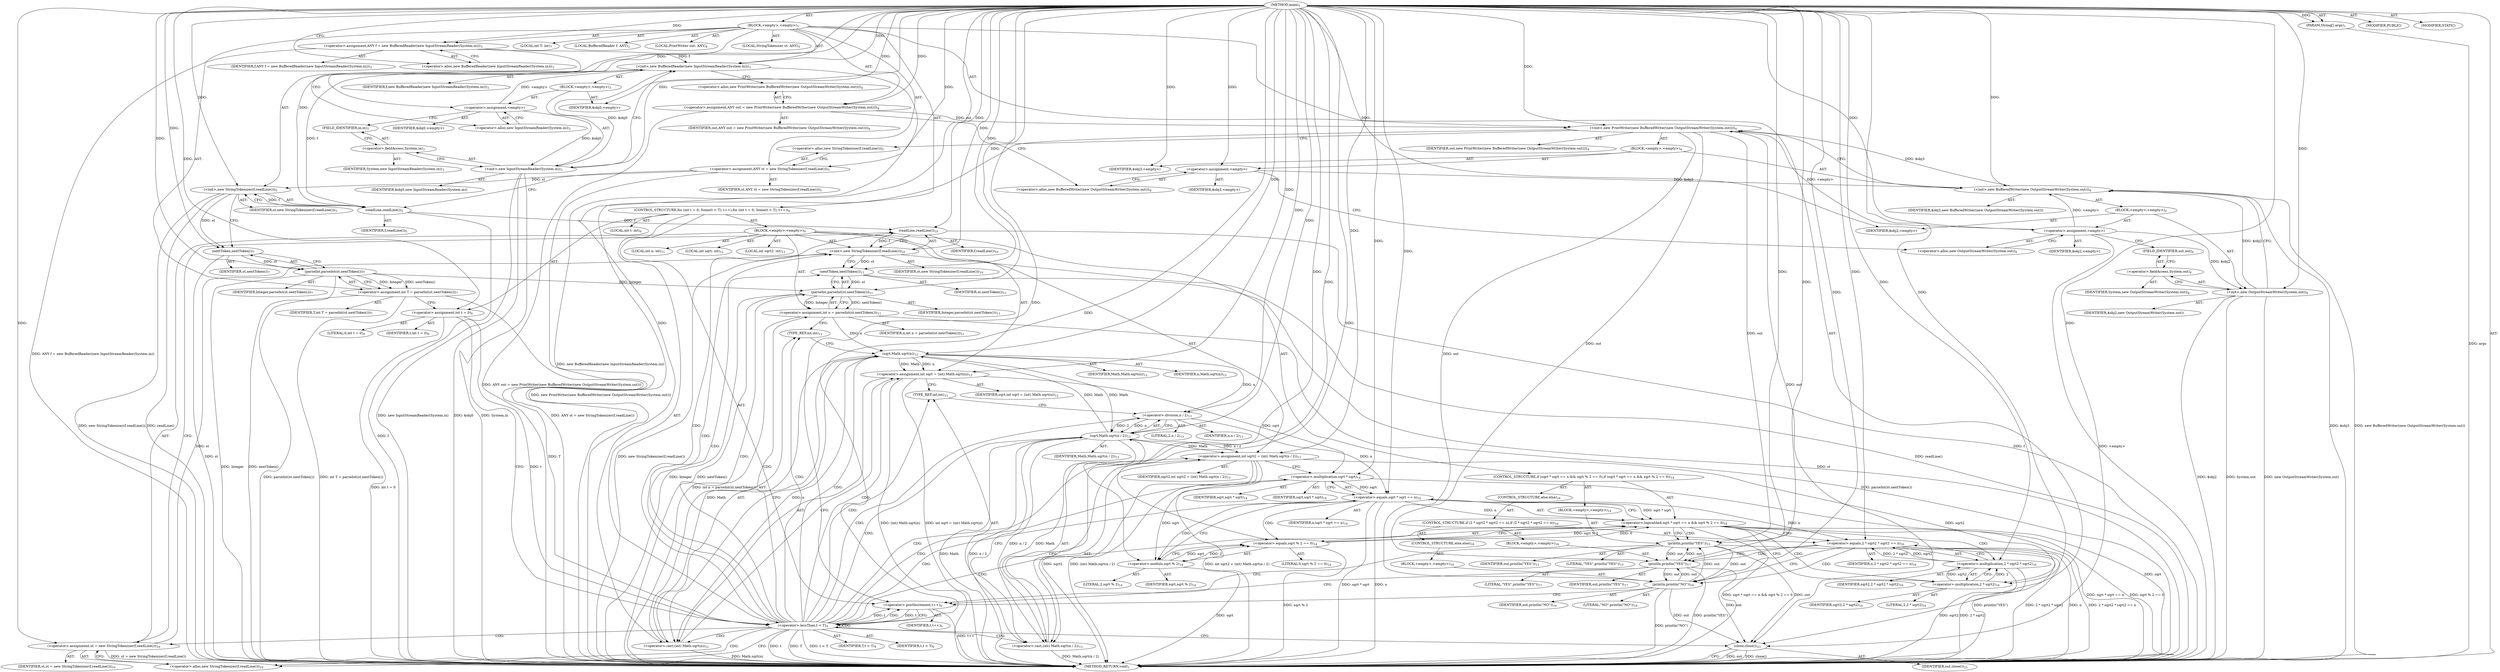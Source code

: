 digraph "main" {  
"24" [label = <(METHOD,main)<SUB>1</SUB>> ]
"25" [label = <(PARAM,String[] args)<SUB>1</SUB>> ]
"26" [label = <(BLOCK,&lt;empty&gt;,&lt;empty&gt;)<SUB>1</SUB>> ]
"4" [label = <(LOCAL,BufferedReader f: ANY)<SUB>3</SUB>> ]
"27" [label = <(&lt;operator&gt;.assignment,ANY f = new BufferedReader(new InputStreamReader(System.in)))<SUB>3</SUB>> ]
"28" [label = <(IDENTIFIER,f,ANY f = new BufferedReader(new InputStreamReader(System.in)))<SUB>3</SUB>> ]
"29" [label = <(&lt;operator&gt;.alloc,new BufferedReader(new InputStreamReader(System.in)))<SUB>3</SUB>> ]
"30" [label = <(&lt;init&gt;,new BufferedReader(new InputStreamReader(System.in)))<SUB>3</SUB>> ]
"3" [label = <(IDENTIFIER,f,new BufferedReader(new InputStreamReader(System.in)))<SUB>3</SUB>> ]
"31" [label = <(BLOCK,&lt;empty&gt;,&lt;empty&gt;)<SUB>3</SUB>> ]
"32" [label = <(&lt;operator&gt;.assignment,&lt;empty&gt;)> ]
"33" [label = <(IDENTIFIER,$obj0,&lt;empty&gt;)> ]
"34" [label = <(&lt;operator&gt;.alloc,new InputStreamReader(System.in))<SUB>3</SUB>> ]
"35" [label = <(&lt;init&gt;,new InputStreamReader(System.in))<SUB>3</SUB>> ]
"36" [label = <(IDENTIFIER,$obj0,new InputStreamReader(System.in))> ]
"37" [label = <(&lt;operator&gt;.fieldAccess,System.in)<SUB>3</SUB>> ]
"38" [label = <(IDENTIFIER,System,new InputStreamReader(System.in))<SUB>3</SUB>> ]
"39" [label = <(FIELD_IDENTIFIER,in,in)<SUB>3</SUB>> ]
"40" [label = <(IDENTIFIER,$obj0,&lt;empty&gt;)> ]
"6" [label = <(LOCAL,PrintWriter out: ANY)<SUB>4</SUB>> ]
"41" [label = <(&lt;operator&gt;.assignment,ANY out = new PrintWriter(new BufferedWriter(new OutputStreamWriter(System.out))))<SUB>4</SUB>> ]
"42" [label = <(IDENTIFIER,out,ANY out = new PrintWriter(new BufferedWriter(new OutputStreamWriter(System.out))))<SUB>4</SUB>> ]
"43" [label = <(&lt;operator&gt;.alloc,new PrintWriter(new BufferedWriter(new OutputStreamWriter(System.out))))<SUB>4</SUB>> ]
"44" [label = <(&lt;init&gt;,new PrintWriter(new BufferedWriter(new OutputStreamWriter(System.out))))<SUB>4</SUB>> ]
"5" [label = <(IDENTIFIER,out,new PrintWriter(new BufferedWriter(new OutputStreamWriter(System.out))))<SUB>4</SUB>> ]
"45" [label = <(BLOCK,&lt;empty&gt;,&lt;empty&gt;)<SUB>4</SUB>> ]
"46" [label = <(&lt;operator&gt;.assignment,&lt;empty&gt;)> ]
"47" [label = <(IDENTIFIER,$obj3,&lt;empty&gt;)> ]
"48" [label = <(&lt;operator&gt;.alloc,new BufferedWriter(new OutputStreamWriter(System.out)))<SUB>4</SUB>> ]
"49" [label = <(&lt;init&gt;,new BufferedWriter(new OutputStreamWriter(System.out)))<SUB>4</SUB>> ]
"50" [label = <(IDENTIFIER,$obj3,new BufferedWriter(new OutputStreamWriter(System.out)))> ]
"51" [label = <(BLOCK,&lt;empty&gt;,&lt;empty&gt;)<SUB>4</SUB>> ]
"52" [label = <(&lt;operator&gt;.assignment,&lt;empty&gt;)> ]
"53" [label = <(IDENTIFIER,$obj2,&lt;empty&gt;)> ]
"54" [label = <(&lt;operator&gt;.alloc,new OutputStreamWriter(System.out))<SUB>4</SUB>> ]
"55" [label = <(&lt;init&gt;,new OutputStreamWriter(System.out))<SUB>4</SUB>> ]
"56" [label = <(IDENTIFIER,$obj2,new OutputStreamWriter(System.out))> ]
"57" [label = <(&lt;operator&gt;.fieldAccess,System.out)<SUB>4</SUB>> ]
"58" [label = <(IDENTIFIER,System,new OutputStreamWriter(System.out))<SUB>4</SUB>> ]
"59" [label = <(FIELD_IDENTIFIER,out,out)<SUB>4</SUB>> ]
"60" [label = <(IDENTIFIER,$obj2,&lt;empty&gt;)> ]
"61" [label = <(IDENTIFIER,$obj3,&lt;empty&gt;)> ]
"8" [label = <(LOCAL,StringTokenizer st: ANY)<SUB>5</SUB>> ]
"62" [label = <(&lt;operator&gt;.assignment,ANY st = new StringTokenizer(f.readLine()))<SUB>5</SUB>> ]
"63" [label = <(IDENTIFIER,st,ANY st = new StringTokenizer(f.readLine()))<SUB>5</SUB>> ]
"64" [label = <(&lt;operator&gt;.alloc,new StringTokenizer(f.readLine()))<SUB>5</SUB>> ]
"65" [label = <(&lt;init&gt;,new StringTokenizer(f.readLine()))<SUB>5</SUB>> ]
"7" [label = <(IDENTIFIER,st,new StringTokenizer(f.readLine()))<SUB>5</SUB>> ]
"66" [label = <(readLine,readLine())<SUB>5</SUB>> ]
"67" [label = <(IDENTIFIER,f,readLine())<SUB>5</SUB>> ]
"68" [label = <(LOCAL,int T: int)<SUB>7</SUB>> ]
"69" [label = <(&lt;operator&gt;.assignment,int T = parseInt(st.nextToken()))<SUB>7</SUB>> ]
"70" [label = <(IDENTIFIER,T,int T = parseInt(st.nextToken()))<SUB>7</SUB>> ]
"71" [label = <(parseInt,parseInt(st.nextToken()))<SUB>7</SUB>> ]
"72" [label = <(IDENTIFIER,Integer,parseInt(st.nextToken()))<SUB>7</SUB>> ]
"73" [label = <(nextToken,nextToken())<SUB>7</SUB>> ]
"74" [label = <(IDENTIFIER,st,nextToken())<SUB>7</SUB>> ]
"75" [label = <(CONTROL_STRUCTURE,for (int t = 0; Some(t &lt; T); t++),for (int t = 0; Some(t &lt; T); t++))<SUB>9</SUB>> ]
"76" [label = <(LOCAL,int t: int)<SUB>9</SUB>> ]
"77" [label = <(&lt;operator&gt;.assignment,int t = 0)<SUB>9</SUB>> ]
"78" [label = <(IDENTIFIER,t,int t = 0)<SUB>9</SUB>> ]
"79" [label = <(LITERAL,0,int t = 0)<SUB>9</SUB>> ]
"80" [label = <(&lt;operator&gt;.lessThan,t &lt; T)<SUB>9</SUB>> ]
"81" [label = <(IDENTIFIER,t,t &lt; T)<SUB>9</SUB>> ]
"82" [label = <(IDENTIFIER,T,t &lt; T)<SUB>9</SUB>> ]
"83" [label = <(&lt;operator&gt;.postIncrement,t++)<SUB>9</SUB>> ]
"84" [label = <(IDENTIFIER,t,t++)<SUB>9</SUB>> ]
"85" [label = <(BLOCK,&lt;empty&gt;,&lt;empty&gt;)<SUB>9</SUB>> ]
"86" [label = <(&lt;operator&gt;.assignment,st = new StringTokenizer(f.readLine()))<SUB>10</SUB>> ]
"87" [label = <(IDENTIFIER,st,st = new StringTokenizer(f.readLine()))<SUB>10</SUB>> ]
"88" [label = <(&lt;operator&gt;.alloc,new StringTokenizer(f.readLine()))<SUB>10</SUB>> ]
"89" [label = <(&lt;init&gt;,new StringTokenizer(f.readLine()))<SUB>10</SUB>> ]
"9" [label = <(IDENTIFIER,st,new StringTokenizer(f.readLine()))<SUB>10</SUB>> ]
"90" [label = <(readLine,readLine())<SUB>10</SUB>> ]
"91" [label = <(IDENTIFIER,f,readLine())<SUB>10</SUB>> ]
"92" [label = <(LOCAL,int n: int)<SUB>11</SUB>> ]
"93" [label = <(&lt;operator&gt;.assignment,int n = parseInt(st.nextToken()))<SUB>11</SUB>> ]
"94" [label = <(IDENTIFIER,n,int n = parseInt(st.nextToken()))<SUB>11</SUB>> ]
"95" [label = <(parseInt,parseInt(st.nextToken()))<SUB>11</SUB>> ]
"96" [label = <(IDENTIFIER,Integer,parseInt(st.nextToken()))<SUB>11</SUB>> ]
"97" [label = <(nextToken,nextToken())<SUB>11</SUB>> ]
"98" [label = <(IDENTIFIER,st,nextToken())<SUB>11</SUB>> ]
"99" [label = <(LOCAL,int sqrt: int)<SUB>12</SUB>> ]
"100" [label = <(&lt;operator&gt;.assignment,int sqrt = (int) Math.sqrt(n))<SUB>12</SUB>> ]
"101" [label = <(IDENTIFIER,sqrt,int sqrt = (int) Math.sqrt(n))<SUB>12</SUB>> ]
"102" [label = <(&lt;operator&gt;.cast,(int) Math.sqrt(n))<SUB>12</SUB>> ]
"103" [label = <(TYPE_REF,int,int)<SUB>12</SUB>> ]
"104" [label = <(sqrt,Math.sqrt(n))<SUB>12</SUB>> ]
"105" [label = <(IDENTIFIER,Math,Math.sqrt(n))<SUB>12</SUB>> ]
"106" [label = <(IDENTIFIER,n,Math.sqrt(n))<SUB>12</SUB>> ]
"107" [label = <(LOCAL,int sqrt2: int)<SUB>13</SUB>> ]
"108" [label = <(&lt;operator&gt;.assignment,int sqrt2 = (int) Math.sqrt(n / 2))<SUB>13</SUB>> ]
"109" [label = <(IDENTIFIER,sqrt2,int sqrt2 = (int) Math.sqrt(n / 2))<SUB>13</SUB>> ]
"110" [label = <(&lt;operator&gt;.cast,(int) Math.sqrt(n / 2))<SUB>13</SUB>> ]
"111" [label = <(TYPE_REF,int,int)<SUB>13</SUB>> ]
"112" [label = <(sqrt,Math.sqrt(n / 2))<SUB>13</SUB>> ]
"113" [label = <(IDENTIFIER,Math,Math.sqrt(n / 2))<SUB>13</SUB>> ]
"114" [label = <(&lt;operator&gt;.division,n / 2)<SUB>13</SUB>> ]
"115" [label = <(IDENTIFIER,n,n / 2)<SUB>13</SUB>> ]
"116" [label = <(LITERAL,2,n / 2)<SUB>13</SUB>> ]
"117" [label = <(CONTROL_STRUCTURE,if (sqrt * sqrt == n &amp;&amp; sqrt % 2 == 0),if (sqrt * sqrt == n &amp;&amp; sqrt % 2 == 0))<SUB>14</SUB>> ]
"118" [label = <(&lt;operator&gt;.logicalAnd,sqrt * sqrt == n &amp;&amp; sqrt % 2 == 0)<SUB>14</SUB>> ]
"119" [label = <(&lt;operator&gt;.equals,sqrt * sqrt == n)<SUB>14</SUB>> ]
"120" [label = <(&lt;operator&gt;.multiplication,sqrt * sqrt)<SUB>14</SUB>> ]
"121" [label = <(IDENTIFIER,sqrt,sqrt * sqrt)<SUB>14</SUB>> ]
"122" [label = <(IDENTIFIER,sqrt,sqrt * sqrt)<SUB>14</SUB>> ]
"123" [label = <(IDENTIFIER,n,sqrt * sqrt == n)<SUB>14</SUB>> ]
"124" [label = <(&lt;operator&gt;.equals,sqrt % 2 == 0)<SUB>14</SUB>> ]
"125" [label = <(&lt;operator&gt;.modulo,sqrt % 2)<SUB>14</SUB>> ]
"126" [label = <(IDENTIFIER,sqrt,sqrt % 2)<SUB>14</SUB>> ]
"127" [label = <(LITERAL,2,sqrt % 2)<SUB>14</SUB>> ]
"128" [label = <(LITERAL,0,sqrt % 2 == 0)<SUB>14</SUB>> ]
"129" [label = <(BLOCK,&lt;empty&gt;,&lt;empty&gt;)<SUB>14</SUB>> ]
"130" [label = <(println,println(&quot;YES&quot;))<SUB>15</SUB>> ]
"131" [label = <(IDENTIFIER,out,println(&quot;YES&quot;))<SUB>15</SUB>> ]
"132" [label = <(LITERAL,&quot;YES&quot;,println(&quot;YES&quot;))<SUB>15</SUB>> ]
"133" [label = <(CONTROL_STRUCTURE,else,else)<SUB>16</SUB>> ]
"134" [label = <(CONTROL_STRUCTURE,if (2 * sqrt2 * sqrt2 == n),if (2 * sqrt2 * sqrt2 == n))<SUB>16</SUB>> ]
"135" [label = <(&lt;operator&gt;.equals,2 * sqrt2 * sqrt2 == n)<SUB>16</SUB>> ]
"136" [label = <(&lt;operator&gt;.multiplication,2 * sqrt2 * sqrt2)<SUB>16</SUB>> ]
"137" [label = <(&lt;operator&gt;.multiplication,2 * sqrt2)<SUB>16</SUB>> ]
"138" [label = <(LITERAL,2,2 * sqrt2)<SUB>16</SUB>> ]
"139" [label = <(IDENTIFIER,sqrt2,2 * sqrt2)<SUB>16</SUB>> ]
"140" [label = <(IDENTIFIER,sqrt2,2 * sqrt2 * sqrt2)<SUB>16</SUB>> ]
"141" [label = <(IDENTIFIER,n,2 * sqrt2 * sqrt2 == n)<SUB>16</SUB>> ]
"142" [label = <(BLOCK,&lt;empty&gt;,&lt;empty&gt;)<SUB>16</SUB>> ]
"143" [label = <(println,println(&quot;YES&quot;))<SUB>17</SUB>> ]
"144" [label = <(IDENTIFIER,out,println(&quot;YES&quot;))<SUB>17</SUB>> ]
"145" [label = <(LITERAL,&quot;YES&quot;,println(&quot;YES&quot;))<SUB>17</SUB>> ]
"146" [label = <(CONTROL_STRUCTURE,else,else)<SUB>18</SUB>> ]
"147" [label = <(BLOCK,&lt;empty&gt;,&lt;empty&gt;)<SUB>18</SUB>> ]
"148" [label = <(println,println(&quot;NO&quot;))<SUB>19</SUB>> ]
"149" [label = <(IDENTIFIER,out,println(&quot;NO&quot;))<SUB>19</SUB>> ]
"150" [label = <(LITERAL,&quot;NO&quot;,println(&quot;NO&quot;))<SUB>19</SUB>> ]
"151" [label = <(close,close())<SUB>23</SUB>> ]
"152" [label = <(IDENTIFIER,out,close())<SUB>23</SUB>> ]
"153" [label = <(MODIFIER,PUBLIC)> ]
"154" [label = <(MODIFIER,STATIC)> ]
"155" [label = <(METHOD_RETURN,void)<SUB>1</SUB>> ]
  "24" -> "25"  [ label = "AST: "] 
  "24" -> "26"  [ label = "AST: "] 
  "24" -> "153"  [ label = "AST: "] 
  "24" -> "154"  [ label = "AST: "] 
  "24" -> "155"  [ label = "AST: "] 
  "26" -> "4"  [ label = "AST: "] 
  "26" -> "27"  [ label = "AST: "] 
  "26" -> "30"  [ label = "AST: "] 
  "26" -> "6"  [ label = "AST: "] 
  "26" -> "41"  [ label = "AST: "] 
  "26" -> "44"  [ label = "AST: "] 
  "26" -> "8"  [ label = "AST: "] 
  "26" -> "62"  [ label = "AST: "] 
  "26" -> "65"  [ label = "AST: "] 
  "26" -> "68"  [ label = "AST: "] 
  "26" -> "69"  [ label = "AST: "] 
  "26" -> "75"  [ label = "AST: "] 
  "26" -> "151"  [ label = "AST: "] 
  "27" -> "28"  [ label = "AST: "] 
  "27" -> "29"  [ label = "AST: "] 
  "30" -> "3"  [ label = "AST: "] 
  "30" -> "31"  [ label = "AST: "] 
  "31" -> "32"  [ label = "AST: "] 
  "31" -> "35"  [ label = "AST: "] 
  "31" -> "40"  [ label = "AST: "] 
  "32" -> "33"  [ label = "AST: "] 
  "32" -> "34"  [ label = "AST: "] 
  "35" -> "36"  [ label = "AST: "] 
  "35" -> "37"  [ label = "AST: "] 
  "37" -> "38"  [ label = "AST: "] 
  "37" -> "39"  [ label = "AST: "] 
  "41" -> "42"  [ label = "AST: "] 
  "41" -> "43"  [ label = "AST: "] 
  "44" -> "5"  [ label = "AST: "] 
  "44" -> "45"  [ label = "AST: "] 
  "45" -> "46"  [ label = "AST: "] 
  "45" -> "49"  [ label = "AST: "] 
  "45" -> "61"  [ label = "AST: "] 
  "46" -> "47"  [ label = "AST: "] 
  "46" -> "48"  [ label = "AST: "] 
  "49" -> "50"  [ label = "AST: "] 
  "49" -> "51"  [ label = "AST: "] 
  "51" -> "52"  [ label = "AST: "] 
  "51" -> "55"  [ label = "AST: "] 
  "51" -> "60"  [ label = "AST: "] 
  "52" -> "53"  [ label = "AST: "] 
  "52" -> "54"  [ label = "AST: "] 
  "55" -> "56"  [ label = "AST: "] 
  "55" -> "57"  [ label = "AST: "] 
  "57" -> "58"  [ label = "AST: "] 
  "57" -> "59"  [ label = "AST: "] 
  "62" -> "63"  [ label = "AST: "] 
  "62" -> "64"  [ label = "AST: "] 
  "65" -> "7"  [ label = "AST: "] 
  "65" -> "66"  [ label = "AST: "] 
  "66" -> "67"  [ label = "AST: "] 
  "69" -> "70"  [ label = "AST: "] 
  "69" -> "71"  [ label = "AST: "] 
  "71" -> "72"  [ label = "AST: "] 
  "71" -> "73"  [ label = "AST: "] 
  "73" -> "74"  [ label = "AST: "] 
  "75" -> "76"  [ label = "AST: "] 
  "75" -> "77"  [ label = "AST: "] 
  "75" -> "80"  [ label = "AST: "] 
  "75" -> "83"  [ label = "AST: "] 
  "75" -> "85"  [ label = "AST: "] 
  "77" -> "78"  [ label = "AST: "] 
  "77" -> "79"  [ label = "AST: "] 
  "80" -> "81"  [ label = "AST: "] 
  "80" -> "82"  [ label = "AST: "] 
  "83" -> "84"  [ label = "AST: "] 
  "85" -> "86"  [ label = "AST: "] 
  "85" -> "89"  [ label = "AST: "] 
  "85" -> "92"  [ label = "AST: "] 
  "85" -> "93"  [ label = "AST: "] 
  "85" -> "99"  [ label = "AST: "] 
  "85" -> "100"  [ label = "AST: "] 
  "85" -> "107"  [ label = "AST: "] 
  "85" -> "108"  [ label = "AST: "] 
  "85" -> "117"  [ label = "AST: "] 
  "86" -> "87"  [ label = "AST: "] 
  "86" -> "88"  [ label = "AST: "] 
  "89" -> "9"  [ label = "AST: "] 
  "89" -> "90"  [ label = "AST: "] 
  "90" -> "91"  [ label = "AST: "] 
  "93" -> "94"  [ label = "AST: "] 
  "93" -> "95"  [ label = "AST: "] 
  "95" -> "96"  [ label = "AST: "] 
  "95" -> "97"  [ label = "AST: "] 
  "97" -> "98"  [ label = "AST: "] 
  "100" -> "101"  [ label = "AST: "] 
  "100" -> "102"  [ label = "AST: "] 
  "102" -> "103"  [ label = "AST: "] 
  "102" -> "104"  [ label = "AST: "] 
  "104" -> "105"  [ label = "AST: "] 
  "104" -> "106"  [ label = "AST: "] 
  "108" -> "109"  [ label = "AST: "] 
  "108" -> "110"  [ label = "AST: "] 
  "110" -> "111"  [ label = "AST: "] 
  "110" -> "112"  [ label = "AST: "] 
  "112" -> "113"  [ label = "AST: "] 
  "112" -> "114"  [ label = "AST: "] 
  "114" -> "115"  [ label = "AST: "] 
  "114" -> "116"  [ label = "AST: "] 
  "117" -> "118"  [ label = "AST: "] 
  "117" -> "129"  [ label = "AST: "] 
  "117" -> "133"  [ label = "AST: "] 
  "118" -> "119"  [ label = "AST: "] 
  "118" -> "124"  [ label = "AST: "] 
  "119" -> "120"  [ label = "AST: "] 
  "119" -> "123"  [ label = "AST: "] 
  "120" -> "121"  [ label = "AST: "] 
  "120" -> "122"  [ label = "AST: "] 
  "124" -> "125"  [ label = "AST: "] 
  "124" -> "128"  [ label = "AST: "] 
  "125" -> "126"  [ label = "AST: "] 
  "125" -> "127"  [ label = "AST: "] 
  "129" -> "130"  [ label = "AST: "] 
  "130" -> "131"  [ label = "AST: "] 
  "130" -> "132"  [ label = "AST: "] 
  "133" -> "134"  [ label = "AST: "] 
  "134" -> "135"  [ label = "AST: "] 
  "134" -> "142"  [ label = "AST: "] 
  "134" -> "146"  [ label = "AST: "] 
  "135" -> "136"  [ label = "AST: "] 
  "135" -> "141"  [ label = "AST: "] 
  "136" -> "137"  [ label = "AST: "] 
  "136" -> "140"  [ label = "AST: "] 
  "137" -> "138"  [ label = "AST: "] 
  "137" -> "139"  [ label = "AST: "] 
  "142" -> "143"  [ label = "AST: "] 
  "143" -> "144"  [ label = "AST: "] 
  "143" -> "145"  [ label = "AST: "] 
  "146" -> "147"  [ label = "AST: "] 
  "147" -> "148"  [ label = "AST: "] 
  "148" -> "149"  [ label = "AST: "] 
  "148" -> "150"  [ label = "AST: "] 
  "151" -> "152"  [ label = "AST: "] 
  "27" -> "34"  [ label = "CFG: "] 
  "30" -> "43"  [ label = "CFG: "] 
  "41" -> "48"  [ label = "CFG: "] 
  "44" -> "64"  [ label = "CFG: "] 
  "62" -> "66"  [ label = "CFG: "] 
  "65" -> "73"  [ label = "CFG: "] 
  "69" -> "77"  [ label = "CFG: "] 
  "151" -> "155"  [ label = "CFG: "] 
  "29" -> "27"  [ label = "CFG: "] 
  "43" -> "41"  [ label = "CFG: "] 
  "64" -> "62"  [ label = "CFG: "] 
  "66" -> "65"  [ label = "CFG: "] 
  "71" -> "69"  [ label = "CFG: "] 
  "77" -> "80"  [ label = "CFG: "] 
  "80" -> "88"  [ label = "CFG: "] 
  "80" -> "151"  [ label = "CFG: "] 
  "83" -> "80"  [ label = "CFG: "] 
  "32" -> "39"  [ label = "CFG: "] 
  "35" -> "30"  [ label = "CFG: "] 
  "46" -> "54"  [ label = "CFG: "] 
  "49" -> "44"  [ label = "CFG: "] 
  "73" -> "71"  [ label = "CFG: "] 
  "86" -> "90"  [ label = "CFG: "] 
  "89" -> "97"  [ label = "CFG: "] 
  "93" -> "103"  [ label = "CFG: "] 
  "100" -> "111"  [ label = "CFG: "] 
  "108" -> "120"  [ label = "CFG: "] 
  "34" -> "32"  [ label = "CFG: "] 
  "37" -> "35"  [ label = "CFG: "] 
  "48" -> "46"  [ label = "CFG: "] 
  "88" -> "86"  [ label = "CFG: "] 
  "90" -> "89"  [ label = "CFG: "] 
  "95" -> "93"  [ label = "CFG: "] 
  "102" -> "100"  [ label = "CFG: "] 
  "110" -> "108"  [ label = "CFG: "] 
  "118" -> "130"  [ label = "CFG: "] 
  "118" -> "137"  [ label = "CFG: "] 
  "39" -> "37"  [ label = "CFG: "] 
  "52" -> "59"  [ label = "CFG: "] 
  "55" -> "49"  [ label = "CFG: "] 
  "97" -> "95"  [ label = "CFG: "] 
  "103" -> "104"  [ label = "CFG: "] 
  "104" -> "102"  [ label = "CFG: "] 
  "111" -> "114"  [ label = "CFG: "] 
  "112" -> "110"  [ label = "CFG: "] 
  "119" -> "118"  [ label = "CFG: "] 
  "119" -> "125"  [ label = "CFG: "] 
  "124" -> "118"  [ label = "CFG: "] 
  "130" -> "83"  [ label = "CFG: "] 
  "54" -> "52"  [ label = "CFG: "] 
  "57" -> "55"  [ label = "CFG: "] 
  "114" -> "112"  [ label = "CFG: "] 
  "120" -> "119"  [ label = "CFG: "] 
  "125" -> "124"  [ label = "CFG: "] 
  "135" -> "143"  [ label = "CFG: "] 
  "135" -> "148"  [ label = "CFG: "] 
  "59" -> "57"  [ label = "CFG: "] 
  "136" -> "135"  [ label = "CFG: "] 
  "143" -> "83"  [ label = "CFG: "] 
  "137" -> "136"  [ label = "CFG: "] 
  "148" -> "83"  [ label = "CFG: "] 
  "24" -> "29"  [ label = "CFG: "] 
  "25" -> "155"  [ label = "DDG: args"] 
  "27" -> "155"  [ label = "DDG: ANY f = new BufferedReader(new InputStreamReader(System.in))"] 
  "35" -> "155"  [ label = "DDG: $obj0"] 
  "35" -> "155"  [ label = "DDG: System.in"] 
  "35" -> "155"  [ label = "DDG: new InputStreamReader(System.in)"] 
  "30" -> "155"  [ label = "DDG: new BufferedReader(new InputStreamReader(System.in))"] 
  "41" -> "155"  [ label = "DDG: ANY out = new PrintWriter(new BufferedWriter(new OutputStreamWriter(System.out)))"] 
  "49" -> "155"  [ label = "DDG: $obj3"] 
  "52" -> "155"  [ label = "DDG: &lt;empty&gt;"] 
  "55" -> "155"  [ label = "DDG: $obj2"] 
  "55" -> "155"  [ label = "DDG: System.out"] 
  "55" -> "155"  [ label = "DDG: new OutputStreamWriter(System.out)"] 
  "49" -> "155"  [ label = "DDG: new BufferedWriter(new OutputStreamWriter(System.out))"] 
  "44" -> "155"  [ label = "DDG: new PrintWriter(new BufferedWriter(new OutputStreamWriter(System.out)))"] 
  "62" -> "155"  [ label = "DDG: ANY st = new StringTokenizer(f.readLine())"] 
  "66" -> "155"  [ label = "DDG: f"] 
  "65" -> "155"  [ label = "DDG: readLine()"] 
  "65" -> "155"  [ label = "DDG: new StringTokenizer(f.readLine())"] 
  "71" -> "155"  [ label = "DDG: Integer"] 
  "73" -> "155"  [ label = "DDG: st"] 
  "71" -> "155"  [ label = "DDG: nextToken()"] 
  "69" -> "155"  [ label = "DDG: parseInt(st.nextToken())"] 
  "69" -> "155"  [ label = "DDG: int T = parseInt(st.nextToken())"] 
  "77" -> "155"  [ label = "DDG: int t = 0"] 
  "80" -> "155"  [ label = "DDG: t"] 
  "80" -> "155"  [ label = "DDG: T"] 
  "80" -> "155"  [ label = "DDG: t &lt; T"] 
  "151" -> "155"  [ label = "DDG: out"] 
  "151" -> "155"  [ label = "DDG: close()"] 
  "86" -> "155"  [ label = "DDG: st = new StringTokenizer(f.readLine())"] 
  "90" -> "155"  [ label = "DDG: f"] 
  "89" -> "155"  [ label = "DDG: readLine()"] 
  "89" -> "155"  [ label = "DDG: new StringTokenizer(f.readLine())"] 
  "95" -> "155"  [ label = "DDG: Integer"] 
  "97" -> "155"  [ label = "DDG: st"] 
  "95" -> "155"  [ label = "DDG: nextToken()"] 
  "93" -> "155"  [ label = "DDG: parseInt(st.nextToken())"] 
  "93" -> "155"  [ label = "DDG: int n = parseInt(st.nextToken())"] 
  "102" -> "155"  [ label = "DDG: Math.sqrt(n)"] 
  "100" -> "155"  [ label = "DDG: (int) Math.sqrt(n)"] 
  "100" -> "155"  [ label = "DDG: int sqrt = (int) Math.sqrt(n)"] 
  "108" -> "155"  [ label = "DDG: sqrt2"] 
  "112" -> "155"  [ label = "DDG: Math"] 
  "112" -> "155"  [ label = "DDG: n / 2"] 
  "110" -> "155"  [ label = "DDG: Math.sqrt(n / 2)"] 
  "108" -> "155"  [ label = "DDG: (int) Math.sqrt(n / 2)"] 
  "108" -> "155"  [ label = "DDG: int sqrt2 = (int) Math.sqrt(n / 2)"] 
  "120" -> "155"  [ label = "DDG: sqrt"] 
  "119" -> "155"  [ label = "DDG: sqrt * sqrt"] 
  "119" -> "155"  [ label = "DDG: n"] 
  "118" -> "155"  [ label = "DDG: sqrt * sqrt == n"] 
  "125" -> "155"  [ label = "DDG: sqrt"] 
  "124" -> "155"  [ label = "DDG: sqrt % 2"] 
  "118" -> "155"  [ label = "DDG: sqrt % 2 == 0"] 
  "118" -> "155"  [ label = "DDG: sqrt * sqrt == n &amp;&amp; sqrt % 2 == 0"] 
  "136" -> "155"  [ label = "DDG: 2 * sqrt2"] 
  "136" -> "155"  [ label = "DDG: sqrt2"] 
  "135" -> "155"  [ label = "DDG: 2 * sqrt2 * sqrt2"] 
  "135" -> "155"  [ label = "DDG: n"] 
  "135" -> "155"  [ label = "DDG: 2 * sqrt2 * sqrt2 == n"] 
  "148" -> "155"  [ label = "DDG: println(&quot;NO&quot;)"] 
  "143" -> "155"  [ label = "DDG: println(&quot;YES&quot;)"] 
  "130" -> "155"  [ label = "DDG: println(&quot;YES&quot;)"] 
  "83" -> "155"  [ label = "DDG: t++"] 
  "24" -> "25"  [ label = "DDG: "] 
  "24" -> "27"  [ label = "DDG: "] 
  "24" -> "41"  [ label = "DDG: "] 
  "24" -> "62"  [ label = "DDG: "] 
  "71" -> "69"  [ label = "DDG: Integer"] 
  "71" -> "69"  [ label = "DDG: nextToken()"] 
  "27" -> "30"  [ label = "DDG: f"] 
  "24" -> "30"  [ label = "DDG: "] 
  "32" -> "30"  [ label = "DDG: &lt;empty&gt;"] 
  "35" -> "30"  [ label = "DDG: $obj0"] 
  "41" -> "44"  [ label = "DDG: out"] 
  "24" -> "44"  [ label = "DDG: "] 
  "52" -> "44"  [ label = "DDG: &lt;empty&gt;"] 
  "49" -> "44"  [ label = "DDG: $obj3"] 
  "62" -> "65"  [ label = "DDG: st"] 
  "24" -> "65"  [ label = "DDG: "] 
  "66" -> "65"  [ label = "DDG: f"] 
  "24" -> "77"  [ label = "DDG: "] 
  "44" -> "151"  [ label = "DDG: out"] 
  "148" -> "151"  [ label = "DDG: out"] 
  "143" -> "151"  [ label = "DDG: out"] 
  "130" -> "151"  [ label = "DDG: out"] 
  "24" -> "151"  [ label = "DDG: "] 
  "24" -> "32"  [ label = "DDG: "] 
  "24" -> "40"  [ label = "DDG: "] 
  "24" -> "46"  [ label = "DDG: "] 
  "24" -> "61"  [ label = "DDG: "] 
  "30" -> "66"  [ label = "DDG: f"] 
  "24" -> "66"  [ label = "DDG: "] 
  "24" -> "71"  [ label = "DDG: "] 
  "73" -> "71"  [ label = "DDG: st"] 
  "77" -> "80"  [ label = "DDG: t"] 
  "83" -> "80"  [ label = "DDG: t"] 
  "24" -> "80"  [ label = "DDG: "] 
  "69" -> "80"  [ label = "DDG: T"] 
  "80" -> "83"  [ label = "DDG: t"] 
  "24" -> "83"  [ label = "DDG: "] 
  "24" -> "86"  [ label = "DDG: "] 
  "95" -> "93"  [ label = "DDG: Integer"] 
  "95" -> "93"  [ label = "DDG: nextToken()"] 
  "24" -> "100"  [ label = "DDG: "] 
  "104" -> "100"  [ label = "DDG: Math"] 
  "104" -> "100"  [ label = "DDG: n"] 
  "24" -> "108"  [ label = "DDG: "] 
  "112" -> "108"  [ label = "DDG: Math"] 
  "112" -> "108"  [ label = "DDG: n / 2"] 
  "32" -> "35"  [ label = "DDG: $obj0"] 
  "24" -> "35"  [ label = "DDG: "] 
  "46" -> "49"  [ label = "DDG: $obj3"] 
  "24" -> "49"  [ label = "DDG: "] 
  "52" -> "49"  [ label = "DDG: &lt;empty&gt;"] 
  "55" -> "49"  [ label = "DDG: $obj2"] 
  "65" -> "73"  [ label = "DDG: st"] 
  "24" -> "73"  [ label = "DDG: "] 
  "86" -> "89"  [ label = "DDG: st"] 
  "24" -> "89"  [ label = "DDG: "] 
  "90" -> "89"  [ label = "DDG: f"] 
  "24" -> "52"  [ label = "DDG: "] 
  "24" -> "60"  [ label = "DDG: "] 
  "66" -> "90"  [ label = "DDG: f"] 
  "24" -> "90"  [ label = "DDG: "] 
  "71" -> "95"  [ label = "DDG: Integer"] 
  "24" -> "95"  [ label = "DDG: "] 
  "97" -> "95"  [ label = "DDG: st"] 
  "24" -> "102"  [ label = "DDG: "] 
  "104" -> "102"  [ label = "DDG: Math"] 
  "104" -> "102"  [ label = "DDG: n"] 
  "24" -> "110"  [ label = "DDG: "] 
  "112" -> "110"  [ label = "DDG: Math"] 
  "112" -> "110"  [ label = "DDG: n / 2"] 
  "119" -> "118"  [ label = "DDG: sqrt * sqrt"] 
  "119" -> "118"  [ label = "DDG: n"] 
  "124" -> "118"  [ label = "DDG: sqrt % 2"] 
  "124" -> "118"  [ label = "DDG: 0"] 
  "52" -> "55"  [ label = "DDG: $obj2"] 
  "24" -> "55"  [ label = "DDG: "] 
  "89" -> "97"  [ label = "DDG: st"] 
  "24" -> "97"  [ label = "DDG: "] 
  "112" -> "104"  [ label = "DDG: Math"] 
  "24" -> "104"  [ label = "DDG: "] 
  "93" -> "104"  [ label = "DDG: n"] 
  "104" -> "112"  [ label = "DDG: Math"] 
  "24" -> "112"  [ label = "DDG: "] 
  "114" -> "112"  [ label = "DDG: n"] 
  "114" -> "112"  [ label = "DDG: 2"] 
  "120" -> "119"  [ label = "DDG: sqrt"] 
  "114" -> "119"  [ label = "DDG: n"] 
  "24" -> "119"  [ label = "DDG: "] 
  "125" -> "124"  [ label = "DDG: sqrt"] 
  "125" -> "124"  [ label = "DDG: 2"] 
  "24" -> "124"  [ label = "DDG: "] 
  "44" -> "130"  [ label = "DDG: out"] 
  "148" -> "130"  [ label = "DDG: out"] 
  "143" -> "130"  [ label = "DDG: out"] 
  "24" -> "130"  [ label = "DDG: "] 
  "104" -> "114"  [ label = "DDG: n"] 
  "24" -> "114"  [ label = "DDG: "] 
  "100" -> "120"  [ label = "DDG: sqrt"] 
  "24" -> "120"  [ label = "DDG: "] 
  "120" -> "125"  [ label = "DDG: sqrt"] 
  "24" -> "125"  [ label = "DDG: "] 
  "136" -> "135"  [ label = "DDG: 2 * sqrt2"] 
  "136" -> "135"  [ label = "DDG: sqrt2"] 
  "119" -> "135"  [ label = "DDG: n"] 
  "24" -> "135"  [ label = "DDG: "] 
  "137" -> "136"  [ label = "DDG: 2"] 
  "137" -> "136"  [ label = "DDG: sqrt2"] 
  "24" -> "136"  [ label = "DDG: "] 
  "44" -> "143"  [ label = "DDG: out"] 
  "148" -> "143"  [ label = "DDG: out"] 
  "130" -> "143"  [ label = "DDG: out"] 
  "24" -> "143"  [ label = "DDG: "] 
  "24" -> "137"  [ label = "DDG: "] 
  "108" -> "137"  [ label = "DDG: sqrt2"] 
  "44" -> "148"  [ label = "DDG: out"] 
  "143" -> "148"  [ label = "DDG: out"] 
  "130" -> "148"  [ label = "DDG: out"] 
  "24" -> "148"  [ label = "DDG: "] 
  "80" -> "89"  [ label = "CDG: "] 
  "80" -> "120"  [ label = "CDG: "] 
  "80" -> "102"  [ label = "CDG: "] 
  "80" -> "114"  [ label = "CDG: "] 
  "80" -> "103"  [ label = "CDG: "] 
  "80" -> "104"  [ label = "CDG: "] 
  "80" -> "119"  [ label = "CDG: "] 
  "80" -> "95"  [ label = "CDG: "] 
  "80" -> "97"  [ label = "CDG: "] 
  "80" -> "112"  [ label = "CDG: "] 
  "80" -> "93"  [ label = "CDG: "] 
  "80" -> "90"  [ label = "CDG: "] 
  "80" -> "80"  [ label = "CDG: "] 
  "80" -> "83"  [ label = "CDG: "] 
  "80" -> "118"  [ label = "CDG: "] 
  "80" -> "100"  [ label = "CDG: "] 
  "80" -> "88"  [ label = "CDG: "] 
  "80" -> "110"  [ label = "CDG: "] 
  "80" -> "108"  [ label = "CDG: "] 
  "80" -> "111"  [ label = "CDG: "] 
  "80" -> "86"  [ label = "CDG: "] 
  "118" -> "136"  [ label = "CDG: "] 
  "118" -> "137"  [ label = "CDG: "] 
  "118" -> "130"  [ label = "CDG: "] 
  "118" -> "135"  [ label = "CDG: "] 
  "119" -> "124"  [ label = "CDG: "] 
  "119" -> "125"  [ label = "CDG: "] 
  "135" -> "148"  [ label = "CDG: "] 
  "135" -> "143"  [ label = "CDG: "] 
}
